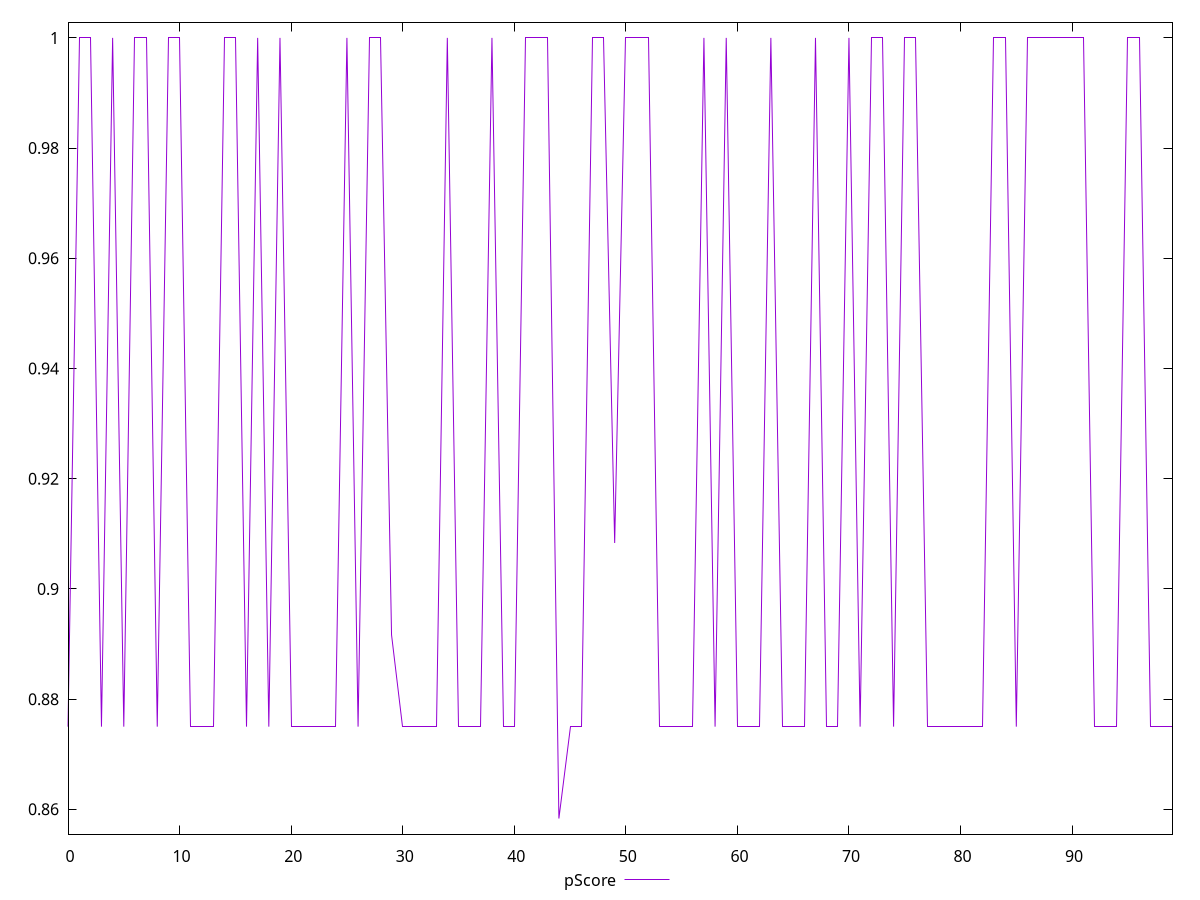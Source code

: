 reset

$pScore <<EOF
0 0.875
1 1
2 1
3 0.875
4 1
5 0.875
6 1
7 1
8 0.875
9 1
10 1
11 0.875
12 0.875
13 0.875
14 1
15 1
16 0.875
17 1
18 0.875
19 1
20 0.875
21 0.875
22 0.875
23 0.875
24 0.875
25 1
26 0.875
27 1
28 1
29 0.8916666666666666
30 0.875
31 0.875
32 0.875
33 0.875
34 1
35 0.875
36 0.875
37 0.875
38 1
39 0.875
40 0.875
41 1
42 1
43 1
44 0.8583333333333334
45 0.875
46 0.875
47 1
48 1
49 0.9083333333333333
50 1
51 1
52 1
53 0.875
54 0.875
55 0.875
56 0.875
57 1
58 0.875
59 1
60 0.875
61 0.875
62 0.875
63 1
64 0.875
65 0.875
66 0.875
67 1
68 0.875
69 0.875
70 1
71 0.875
72 1
73 1
74 0.875
75 1
76 1
77 0.875
78 0.875
79 0.875
80 0.875
81 0.875
82 0.875
83 1
84 1
85 0.875
86 1
87 1
88 1
89 1
90 1
91 1
92 0.875
93 0.875
94 0.875
95 1
96 1
97 0.875
98 0.875
99 0.875
EOF

set key outside below
set xrange [0:99]
set yrange [0.8555:1.0028333333333332]
set trange [0.8555:1.0028333333333332]
set terminal svg size 640, 500 enhanced background rgb 'white'
set output "report_00013_2021-02-09T12-04-24.940Z/unminified-javascript/samples/pages+cached+noadtech/pScore/values.svg"

plot $pScore title "pScore" with line

reset
